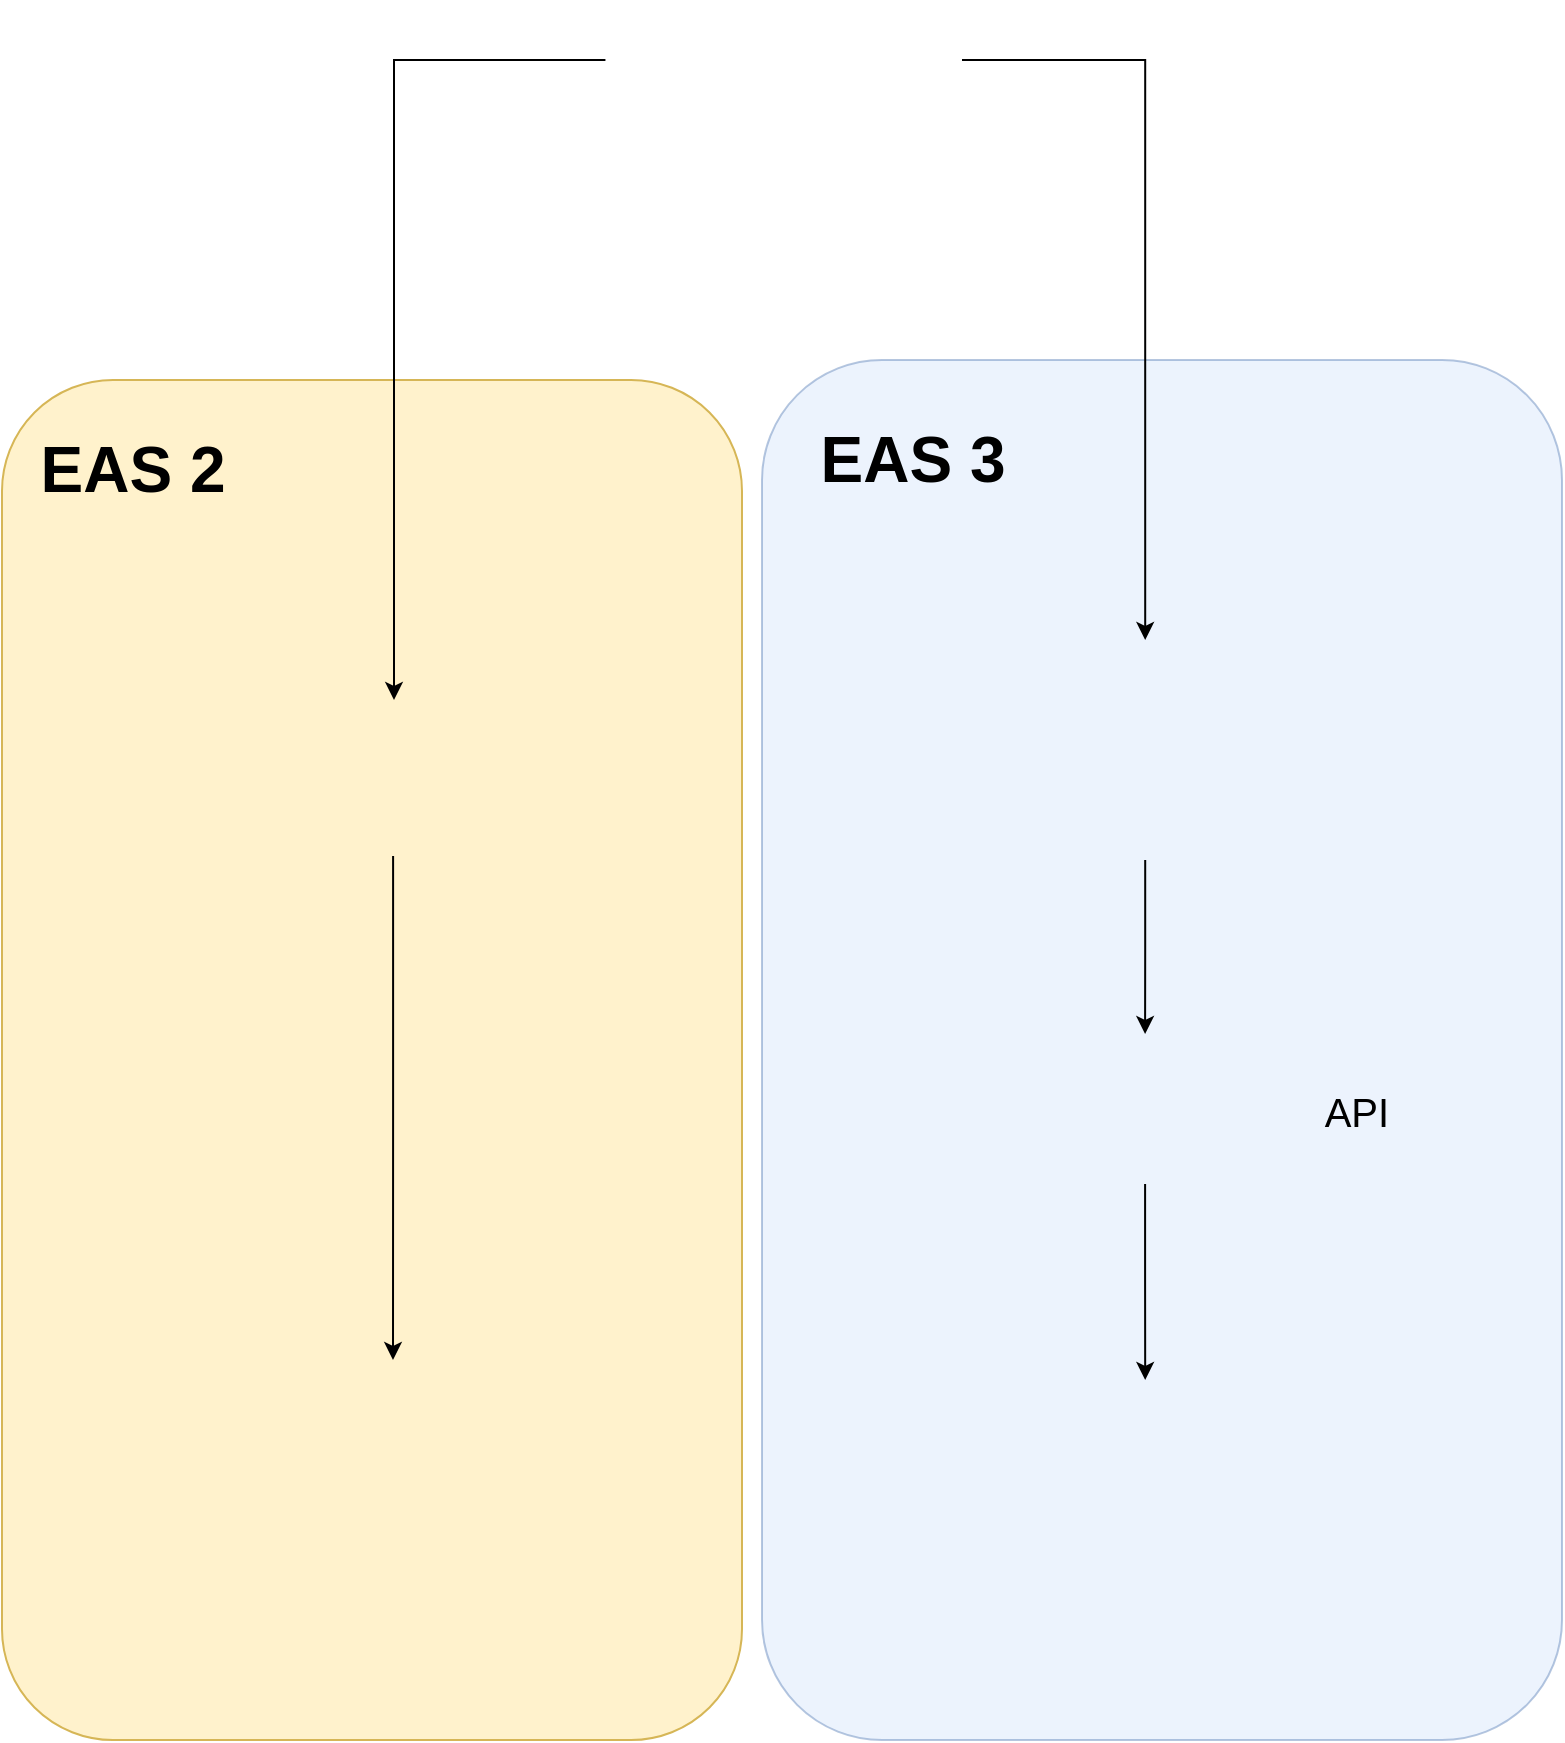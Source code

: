 <mxfile version="13.0.9" type="device"><diagram id="bYIEdkUXvRc71RAjng5c" name="Page-1"><mxGraphModel dx="1694" dy="989" grid="1" gridSize="10" guides="1" tooltips="1" connect="1" arrows="1" fold="1" page="1" pageScale="1" pageWidth="827" pageHeight="1169" math="0" shadow="0"><root><mxCell id="0"/><mxCell id="1" parent="0"/><mxCell id="oAAvI3wJUNivYrH6rqF0-24" value="" style="rounded=1;whiteSpace=wrap;html=1;labelBackgroundColor=none;fontSize=20;fillColor=#dae8fc;strokeColor=#6c8ebf;opacity=50;fontColor=none;noLabel=1;" parent="1" vertex="1"><mxGeometry x="410" y="210" width="400" height="690" as="geometry"/></mxCell><mxCell id="oAAvI3wJUNivYrH6rqF0-23" value="" style="rounded=1;whiteSpace=wrap;html=1;labelBackgroundColor=#ffffff;fontSize=20;fillColor=#fff2cc;strokeColor=#d6b656;" parent="1" vertex="1"><mxGeometry x="30" y="220" width="370" height="680" as="geometry"/></mxCell><mxCell id="oAAvI3wJUNivYrH6rqF0-25" style="edgeStyle=orthogonalEdgeStyle;rounded=0;orthogonalLoop=1;jettySize=auto;html=1;fontSize=20;fontColor=none;" parent="1" source="4-We_sDCWb3fCrcNf8t0-1" target="oAAvI3wJUNivYrH6rqF0-1" edge="1"><mxGeometry relative="1" as="geometry"/></mxCell><mxCell id="oAAvI3wJUNivYrH6rqF0-29" style="edgeStyle=orthogonalEdgeStyle;rounded=0;orthogonalLoop=1;jettySize=auto;html=1;fontSize=20;fontColor=none;" parent="1" source="4-We_sDCWb3fCrcNf8t0-1" target="oAAvI3wJUNivYrH6rqF0-2" edge="1"><mxGeometry relative="1" as="geometry"><Array as="points"><mxPoint x="226" y="60"/></Array></mxGeometry></mxCell><mxCell id="4-We_sDCWb3fCrcNf8t0-1" value="" style="shape=image;imageAspect=0;aspect=fixed;verticalLabelPosition=bottom;verticalAlign=top;image=https://www.nginx.com/wp-content/uploads/2018/08/NGINX-logo-rgb-large.png;" parent="1" vertex="1"><mxGeometry x="331.72" y="30" width="178.28" height="60" as="geometry"/></mxCell><mxCell id="oAAvI3wJUNivYrH6rqF0-13" style="edgeStyle=orthogonalEdgeStyle;rounded=0;orthogonalLoop=1;jettySize=auto;html=1;fontSize=20;" parent="1" source="oAAvI3wJUNivYrH6rqF0-1" target="oAAvI3wJUNivYrH6rqF0-8" edge="1"><mxGeometry relative="1" as="geometry"><mxPoint x="601.6" y="540" as="sourcePoint"/></mxGeometry></mxCell><mxCell id="oAAvI3wJUNivYrH6rqF0-1" value="" style="shape=image;imageAspect=0;aspect=fixed;verticalLabelPosition=bottom;verticalAlign=top;image=https://upload.wikimedia.org/wikipedia/commons/thumb/8/8e/Nextjs-logo.svg/1280px-Nextjs-logo.svg.png;" parent="1" vertex="1"><mxGeometry x="510.05" y="350" width="183" height="110" as="geometry"/></mxCell><mxCell id="oAAvI3wJUNivYrH6rqF0-22" style="edgeStyle=orthogonalEdgeStyle;rounded=0;orthogonalLoop=1;jettySize=auto;html=1;fontSize=20;" parent="1" source="oAAvI3wJUNivYrH6rqF0-2" target="oAAvI3wJUNivYrH6rqF0-21" edge="1"><mxGeometry relative="1" as="geometry"/></mxCell><mxCell id="oAAvI3wJUNivYrH6rqF0-2" value="" style="shape=image;imageAspect=0;aspect=fixed;verticalLabelPosition=bottom;verticalAlign=top;image=https://live.staticflickr.com/3595/3475465970_7044242629.jpg;" parent="1" vertex="1"><mxGeometry x="140" y="380" width="171.05" height="78" as="geometry"/></mxCell><mxCell id="oAAvI3wJUNivYrH6rqF0-18" style="edgeStyle=orthogonalEdgeStyle;rounded=0;orthogonalLoop=1;jettySize=auto;html=1;fontSize=20;" parent="1" source="oAAvI3wJUNivYrH6rqF0-8" target="oAAvI3wJUNivYrH6rqF0-4" edge="1"><mxGeometry relative="1" as="geometry"/></mxCell><mxCell id="oAAvI3wJUNivYrH6rqF0-8" value=" API" style="shape=image;imageAspect=0;aspect=fixed;verticalLabelPosition=middle;verticalAlign=middle;image=https://live.staticflickr.com/3595/3475465970_7044242629.jpg;labelPosition=right;align=left;fontSize=20;fontStyle=0;labelBackgroundColor=none;" parent="1" vertex="1"><mxGeometry x="519.31" y="547" width="164.48" height="75" as="geometry"/></mxCell><mxCell id="oAAvI3wJUNivYrH6rqF0-14" value="" style="group" parent="1" vertex="1" connectable="0"><mxGeometry x="525.95" y="720" width="151.21" height="125" as="geometry"/></mxCell><mxCell id="oAAvI3wJUNivYrH6rqF0-3" value="" style="shape=image;imageAspect=0;aspect=fixed;verticalLabelPosition=bottom;verticalAlign=top;image=https://upload.wikimedia.org/wikipedia/commons/thumb/e/eb/MongoDB_Logo.png/799px-MongoDB_Logo.png;" parent="oAAvI3wJUNivYrH6rqF0-14" vertex="1"><mxGeometry y="84" width="151.21" height="41" as="geometry"/></mxCell><mxCell id="oAAvI3wJUNivYrH6rqF0-4" value="" style="shape=image;imageAspect=0;aspect=fixed;verticalLabelPosition=bottom;verticalAlign=top;image=https://freesvg.org/img/db.png;" parent="oAAvI3wJUNivYrH6rqF0-14" vertex="1"><mxGeometry x="25.61" width="100" height="100" as="geometry"/></mxCell><mxCell id="oAAvI3wJUNivYrH6rqF0-30" value="EAS 2" style="text;html=1;align=center;verticalAlign=middle;resizable=0;points=[];autosize=1;fontSize=32;fontColor=none;fontStyle=1" parent="1" vertex="1"><mxGeometry x="40" y="245" width="110" height="40" as="geometry"/></mxCell><mxCell id="oAAvI3wJUNivYrH6rqF0-31" value="EAS 3" style="text;html=1;align=center;verticalAlign=middle;resizable=0;points=[];autosize=1;fontSize=32;fontColor=none;fontStyle=1" parent="1" vertex="1"><mxGeometry x="430" y="240" width="110" height="40" as="geometry"/></mxCell><mxCell id="oAAvI3wJUNivYrH6rqF0-35" value="" style="group" parent="1" vertex="1" connectable="0"><mxGeometry x="128.03" y="710" width="195.0" height="130" as="geometry"/></mxCell><mxCell id="oAAvI3wJUNivYrH6rqF0-21" value="" style="shape=image;imageAspect=0;aspect=fixed;verticalLabelPosition=bottom;verticalAlign=top;image=https://freesvg.org/img/db.png;" parent="oAAvI3wJUNivYrH6rqF0-35" vertex="1"><mxGeometry x="47.5" width="100" height="100" as="geometry"/></mxCell><mxCell id="oAAvI3wJUNivYrH6rqF0-33" value="" style="shape=image;imageAspect=0;aspect=fixed;verticalLabelPosition=bottom;verticalAlign=top;labelBackgroundColor=none;fontSize=32;fontColor=none;image=https://logos-download.com/wp-content/uploads/2016/10/PostgreSQL_logo_Postgre_SQL.png;" parent="oAAvI3wJUNivYrH6rqF0-35" vertex="1"><mxGeometry y="100" width="195" height="30" as="geometry"/></mxCell></root></mxGraphModel></diagram></mxfile>